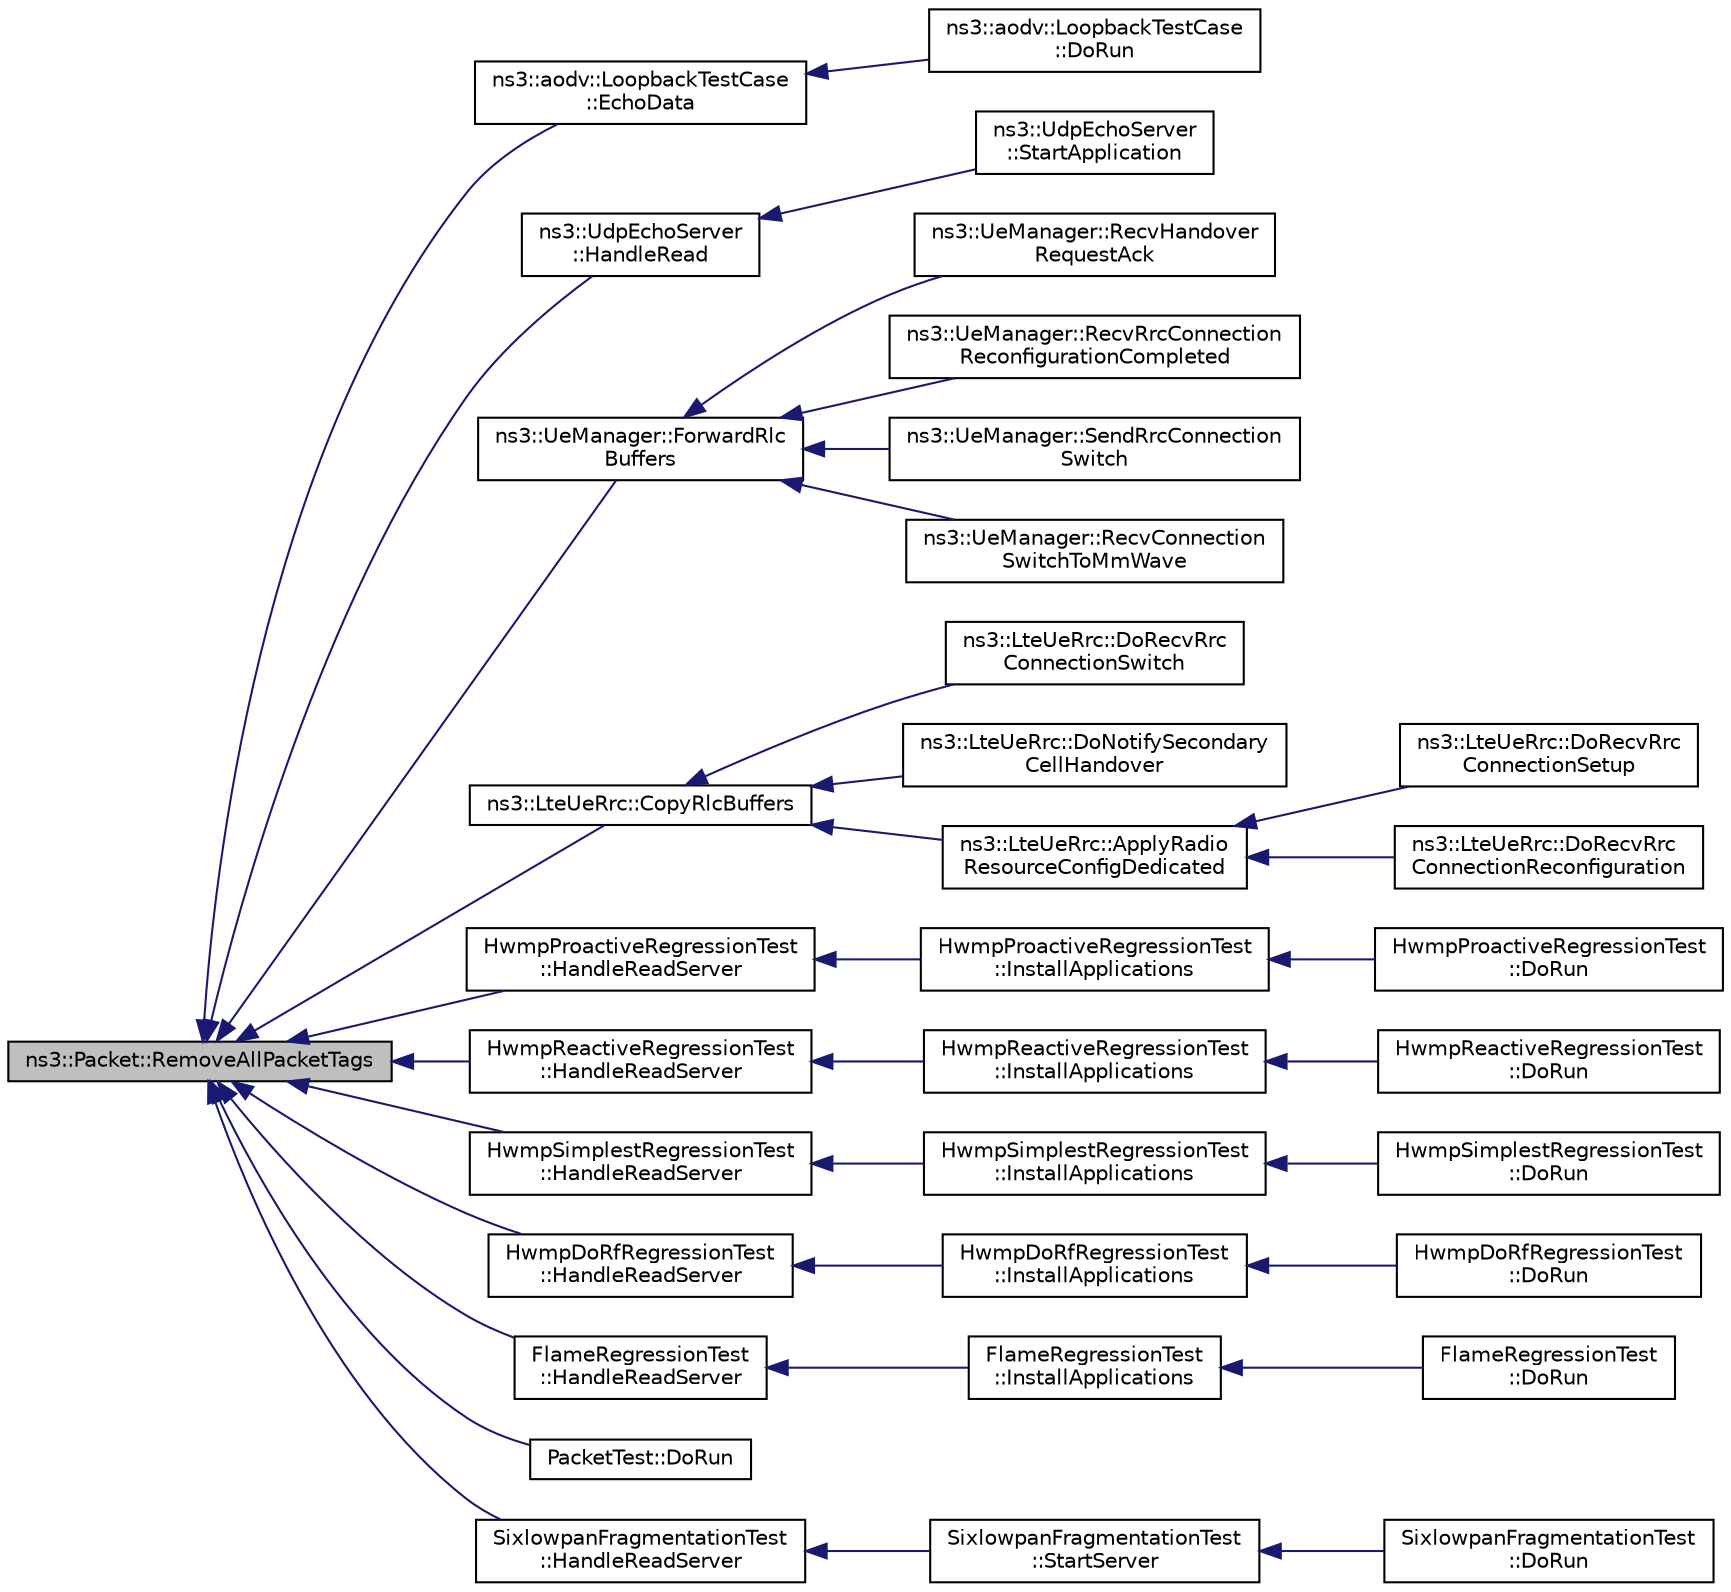 digraph "ns3::Packet::RemoveAllPacketTags"
{
  edge [fontname="Helvetica",fontsize="10",labelfontname="Helvetica",labelfontsize="10"];
  node [fontname="Helvetica",fontsize="10",shape=record];
  rankdir="LR";
  Node1 [label="ns3::Packet::RemoveAllPacketTags",height=0.2,width=0.4,color="black", fillcolor="grey75", style="filled", fontcolor="black"];
  Node1 -> Node2 [dir="back",color="midnightblue",fontsize="10",style="solid"];
  Node2 [label="ns3::aodv::LoopbackTestCase\l::EchoData",height=0.2,width=0.4,color="black", fillcolor="white", style="filled",URL="$d2/d8c/classns3_1_1aodv_1_1LoopbackTestCase.html#a42ff3dfd76f3816cd5682c132fc6bcb1"];
  Node2 -> Node3 [dir="back",color="midnightblue",fontsize="10",style="solid"];
  Node3 [label="ns3::aodv::LoopbackTestCase\l::DoRun",height=0.2,width=0.4,color="black", fillcolor="white", style="filled",URL="$d2/d8c/classns3_1_1aodv_1_1LoopbackTestCase.html#aa4ecd46f743a971813870cff58563eab",tooltip="Implementation to actually run this TestCase. "];
  Node1 -> Node4 [dir="back",color="midnightblue",fontsize="10",style="solid"];
  Node4 [label="ns3::UdpEchoServer\l::HandleRead",height=0.2,width=0.4,color="black", fillcolor="white", style="filled",URL="$df/dc8/classns3_1_1UdpEchoServer.html#adcb6eb00f837652d738d2357ef7c11a3",tooltip="Handle a packet reception. "];
  Node4 -> Node5 [dir="back",color="midnightblue",fontsize="10",style="solid"];
  Node5 [label="ns3::UdpEchoServer\l::StartApplication",height=0.2,width=0.4,color="black", fillcolor="white", style="filled",URL="$df/dc8/classns3_1_1UdpEchoServer.html#a4c90329af8d6524862467808c3023786",tooltip="Application specific startup code. "];
  Node1 -> Node6 [dir="back",color="midnightblue",fontsize="10",style="solid"];
  Node6 [label="ns3::UeManager::ForwardRlc\lBuffers",height=0.2,width=0.4,color="black", fillcolor="white", style="filled",URL="$de/d99/classns3_1_1UeManager.html#acfe070a93481248c1d2624f02a448a34"];
  Node6 -> Node7 [dir="back",color="midnightblue",fontsize="10",style="solid"];
  Node7 [label="ns3::UeManager::RecvHandover\lRequestAck",height=0.2,width=0.4,color="black", fillcolor="white", style="filled",URL="$de/d99/classns3_1_1UeManager.html#ad2e93daf91532b0fd263355b2416330d"];
  Node6 -> Node8 [dir="back",color="midnightblue",fontsize="10",style="solid"];
  Node8 [label="ns3::UeManager::RecvRrcConnection\lReconfigurationCompleted",height=0.2,width=0.4,color="black", fillcolor="white", style="filled",URL="$de/d99/classns3_1_1UeManager.html#a767171084a3ea38162758d145b705e2a",tooltip="Part of the RRC protocol. Implement the LteEnbRrcSapProvider::RecvRrcConnectionReconfigurationComplet..."];
  Node6 -> Node9 [dir="back",color="midnightblue",fontsize="10",style="solid"];
  Node9 [label="ns3::UeManager::SendRrcConnection\lSwitch",height=0.2,width=0.4,color="black", fillcolor="white", style="filled",URL="$de/d99/classns3_1_1UeManager.html#ab36bf5ac97f7023d2ef825124f95f839"];
  Node6 -> Node10 [dir="back",color="midnightblue",fontsize="10",style="solid"];
  Node10 [label="ns3::UeManager::RecvConnection\lSwitchToMmWave",height=0.2,width=0.4,color="black", fillcolor="white", style="filled",URL="$de/d99/classns3_1_1UeManager.html#a258642f79552f6e9ac3116470085286e"];
  Node1 -> Node11 [dir="back",color="midnightblue",fontsize="10",style="solid"];
  Node11 [label="ns3::LteUeRrc::CopyRlcBuffers",height=0.2,width=0.4,color="black", fillcolor="white", style="filled",URL="$d7/d1c/classns3_1_1LteUeRrc.html#a16b7f4ca06cba845c7af6bb37670242e"];
  Node11 -> Node12 [dir="back",color="midnightblue",fontsize="10",style="solid"];
  Node12 [label="ns3::LteUeRrc::DoRecvRrc\lConnectionSwitch",height=0.2,width=0.4,color="black", fillcolor="white", style="filled",URL="$d7/d1c/classns3_1_1LteUeRrc.html#a7d1bed1ac9bb691c81591d16d21206a0",tooltip="Part of the RRC protocol. Implement the LteUeRrcSapProvider:;RecvRrcConnectionSwitch interface..."];
  Node11 -> Node13 [dir="back",color="midnightblue",fontsize="10",style="solid"];
  Node13 [label="ns3::LteUeRrc::DoNotifySecondary\lCellHandover",height=0.2,width=0.4,color="black", fillcolor="white", style="filled",URL="$d7/d1c/classns3_1_1LteUeRrc.html#a267060251aa6f801b7b1b1b69b7aa889"];
  Node11 -> Node14 [dir="back",color="midnightblue",fontsize="10",style="solid"];
  Node14 [label="ns3::LteUeRrc::ApplyRadio\lResourceConfigDedicated",height=0.2,width=0.4,color="black", fillcolor="white", style="filled",URL="$d7/d1c/classns3_1_1LteUeRrc.html#af7c2bc93366a56a35793c3ef6bce5ce3"];
  Node14 -> Node15 [dir="back",color="midnightblue",fontsize="10",style="solid"];
  Node15 [label="ns3::LteUeRrc::DoRecvRrc\lConnectionSetup",height=0.2,width=0.4,color="black", fillcolor="white", style="filled",URL="$d7/d1c/classns3_1_1LteUeRrc.html#a3cfc766a9d059c1102ef7c2562dccdc9",tooltip="Part of the RRC protocol. Implement the LteUeRrcSapProvider::RecvRrcConnectionSetup interface..."];
  Node14 -> Node16 [dir="back",color="midnightblue",fontsize="10",style="solid"];
  Node16 [label="ns3::LteUeRrc::DoRecvRrc\lConnectionReconfiguration",height=0.2,width=0.4,color="black", fillcolor="white", style="filled",URL="$d7/d1c/classns3_1_1LteUeRrc.html#a010d1adc54671f4a4801ff1c0e831f15",tooltip="Part of the RRC protocol. Implement the LteUeRrcSapProvider::RecvRrcConnectionReconfiguration interfa..."];
  Node1 -> Node17 [dir="back",color="midnightblue",fontsize="10",style="solid"];
  Node17 [label="HwmpProactiveRegressionTest\l::HandleReadServer",height=0.2,width=0.4,color="black", fillcolor="white", style="filled",URL="$d2/d20/classHwmpProactiveRegressionTest.html#a51b9d4105c5247ee61b04ecd8e398e62",tooltip="Handle a packet reception. "];
  Node17 -> Node18 [dir="back",color="midnightblue",fontsize="10",style="solid"];
  Node18 [label="HwmpProactiveRegressionTest\l::InstallApplications",height=0.2,width=0.4,color="black", fillcolor="white", style="filled",URL="$d2/d20/classHwmpProactiveRegressionTest.html#a5ac65c255244e762db83fbf0643bb30a",tooltip="Install application function. "];
  Node18 -> Node19 [dir="back",color="midnightblue",fontsize="10",style="solid"];
  Node19 [label="HwmpProactiveRegressionTest\l::DoRun",height=0.2,width=0.4,color="black", fillcolor="white", style="filled",URL="$d2/d20/classHwmpProactiveRegressionTest.html#ad000db534766301050336560b08b531e",tooltip="Implementation to actually run this TestCase. "];
  Node1 -> Node20 [dir="back",color="midnightblue",fontsize="10",style="solid"];
  Node20 [label="HwmpReactiveRegressionTest\l::HandleReadServer",height=0.2,width=0.4,color="black", fillcolor="white", style="filled",URL="$d2/dcc/classHwmpReactiveRegressionTest.html#acc897ea0f9f7e19e7036f74b3c2b808b",tooltip="Handle a packet reception. "];
  Node20 -> Node21 [dir="back",color="midnightblue",fontsize="10",style="solid"];
  Node21 [label="HwmpReactiveRegressionTest\l::InstallApplications",height=0.2,width=0.4,color="black", fillcolor="white", style="filled",URL="$d2/dcc/classHwmpReactiveRegressionTest.html#aff40d00524e84993b9cd2f391ae33a55",tooltip="Install application function. "];
  Node21 -> Node22 [dir="back",color="midnightblue",fontsize="10",style="solid"];
  Node22 [label="HwmpReactiveRegressionTest\l::DoRun",height=0.2,width=0.4,color="black", fillcolor="white", style="filled",URL="$d2/dcc/classHwmpReactiveRegressionTest.html#ae66a095a74ef4e2cbdfc0d042b50e63c",tooltip="Implementation to actually run this TestCase. "];
  Node1 -> Node23 [dir="back",color="midnightblue",fontsize="10",style="solid"];
  Node23 [label="HwmpSimplestRegressionTest\l::HandleReadServer",height=0.2,width=0.4,color="black", fillcolor="white", style="filled",URL="$de/daa/classHwmpSimplestRegressionTest.html#a5e44f58f91f75ccc9ce42480febc9f5a",tooltip="Handle a packet reception. "];
  Node23 -> Node24 [dir="back",color="midnightblue",fontsize="10",style="solid"];
  Node24 [label="HwmpSimplestRegressionTest\l::InstallApplications",height=0.2,width=0.4,color="black", fillcolor="white", style="filled",URL="$de/daa/classHwmpSimplestRegressionTest.html#a8c6e0b9cf7ae88ff06694a2520978ffc",tooltip="Install application function. "];
  Node24 -> Node25 [dir="back",color="midnightblue",fontsize="10",style="solid"];
  Node25 [label="HwmpSimplestRegressionTest\l::DoRun",height=0.2,width=0.4,color="black", fillcolor="white", style="filled",URL="$de/daa/classHwmpSimplestRegressionTest.html#a66060eab1ba10620e724e97901e03168",tooltip="Implementation to actually run this TestCase. "];
  Node1 -> Node26 [dir="back",color="midnightblue",fontsize="10",style="solid"];
  Node26 [label="HwmpDoRfRegressionTest\l::HandleReadServer",height=0.2,width=0.4,color="black", fillcolor="white", style="filled",URL="$d2/dbe/classHwmpDoRfRegressionTest.html#a93ecf5fdb923124fa8d7fe67b59f8673",tooltip="Handle a packet reception. "];
  Node26 -> Node27 [dir="back",color="midnightblue",fontsize="10",style="solid"];
  Node27 [label="HwmpDoRfRegressionTest\l::InstallApplications",height=0.2,width=0.4,color="black", fillcolor="white", style="filled",URL="$d2/dbe/classHwmpDoRfRegressionTest.html#abf793b52b9897879d95442b67ba1b7ec",tooltip="Install application function. "];
  Node27 -> Node28 [dir="back",color="midnightblue",fontsize="10",style="solid"];
  Node28 [label="HwmpDoRfRegressionTest\l::DoRun",height=0.2,width=0.4,color="black", fillcolor="white", style="filled",URL="$d2/dbe/classHwmpDoRfRegressionTest.html#a31af438e94ab7ed25d9837a3f47f77b0",tooltip="Implementation to actually run this TestCase. "];
  Node1 -> Node29 [dir="back",color="midnightblue",fontsize="10",style="solid"];
  Node29 [label="FlameRegressionTest\l::HandleReadServer",height=0.2,width=0.4,color="black", fillcolor="white", style="filled",URL="$d7/dd4/classFlameRegressionTest.html#ab0ea347ba0dff709c8b80ccc4a311390",tooltip="Handle a packet reception. "];
  Node29 -> Node30 [dir="back",color="midnightblue",fontsize="10",style="solid"];
  Node30 [label="FlameRegressionTest\l::InstallApplications",height=0.2,width=0.4,color="black", fillcolor="white", style="filled",URL="$d7/dd4/classFlameRegressionTest.html#a4ecfd50a2506bba8a65b7143539998b1",tooltip="Install application function. "];
  Node30 -> Node31 [dir="back",color="midnightblue",fontsize="10",style="solid"];
  Node31 [label="FlameRegressionTest\l::DoRun",height=0.2,width=0.4,color="black", fillcolor="white", style="filled",URL="$d7/dd4/classFlameRegressionTest.html#aa1cc862bafd9d367a75cc42c9779b603",tooltip="Implementation to actually run this TestCase. "];
  Node1 -> Node32 [dir="back",color="midnightblue",fontsize="10",style="solid"];
  Node32 [label="PacketTest::DoRun",height=0.2,width=0.4,color="black", fillcolor="white", style="filled",URL="$db/d9f/classPacketTest.html#a2f4d69aa1b21616ea14efd54fee55da2",tooltip="Implementation to actually run this TestCase. "];
  Node1 -> Node33 [dir="back",color="midnightblue",fontsize="10",style="solid"];
  Node33 [label="SixlowpanFragmentationTest\l::HandleReadServer",height=0.2,width=0.4,color="black", fillcolor="white", style="filled",URL="$df/dc3/classSixlowpanFragmentationTest.html#a8c6d98a798be3bd6eebfda06691a5e9e"];
  Node33 -> Node34 [dir="back",color="midnightblue",fontsize="10",style="solid"];
  Node34 [label="SixlowpanFragmentationTest\l::StartServer",height=0.2,width=0.4,color="black", fillcolor="white", style="filled",URL="$df/dc3/classSixlowpanFragmentationTest.html#a2b70baf58418b5e3c1daec1d77f06a84"];
  Node34 -> Node35 [dir="back",color="midnightblue",fontsize="10",style="solid"];
  Node35 [label="SixlowpanFragmentationTest\l::DoRun",height=0.2,width=0.4,color="black", fillcolor="white", style="filled",URL="$df/dc3/classSixlowpanFragmentationTest.html#ae85beebff8e7d4f8c1e108beb17df274",tooltip="Implementation to actually run this TestCase. "];
}
